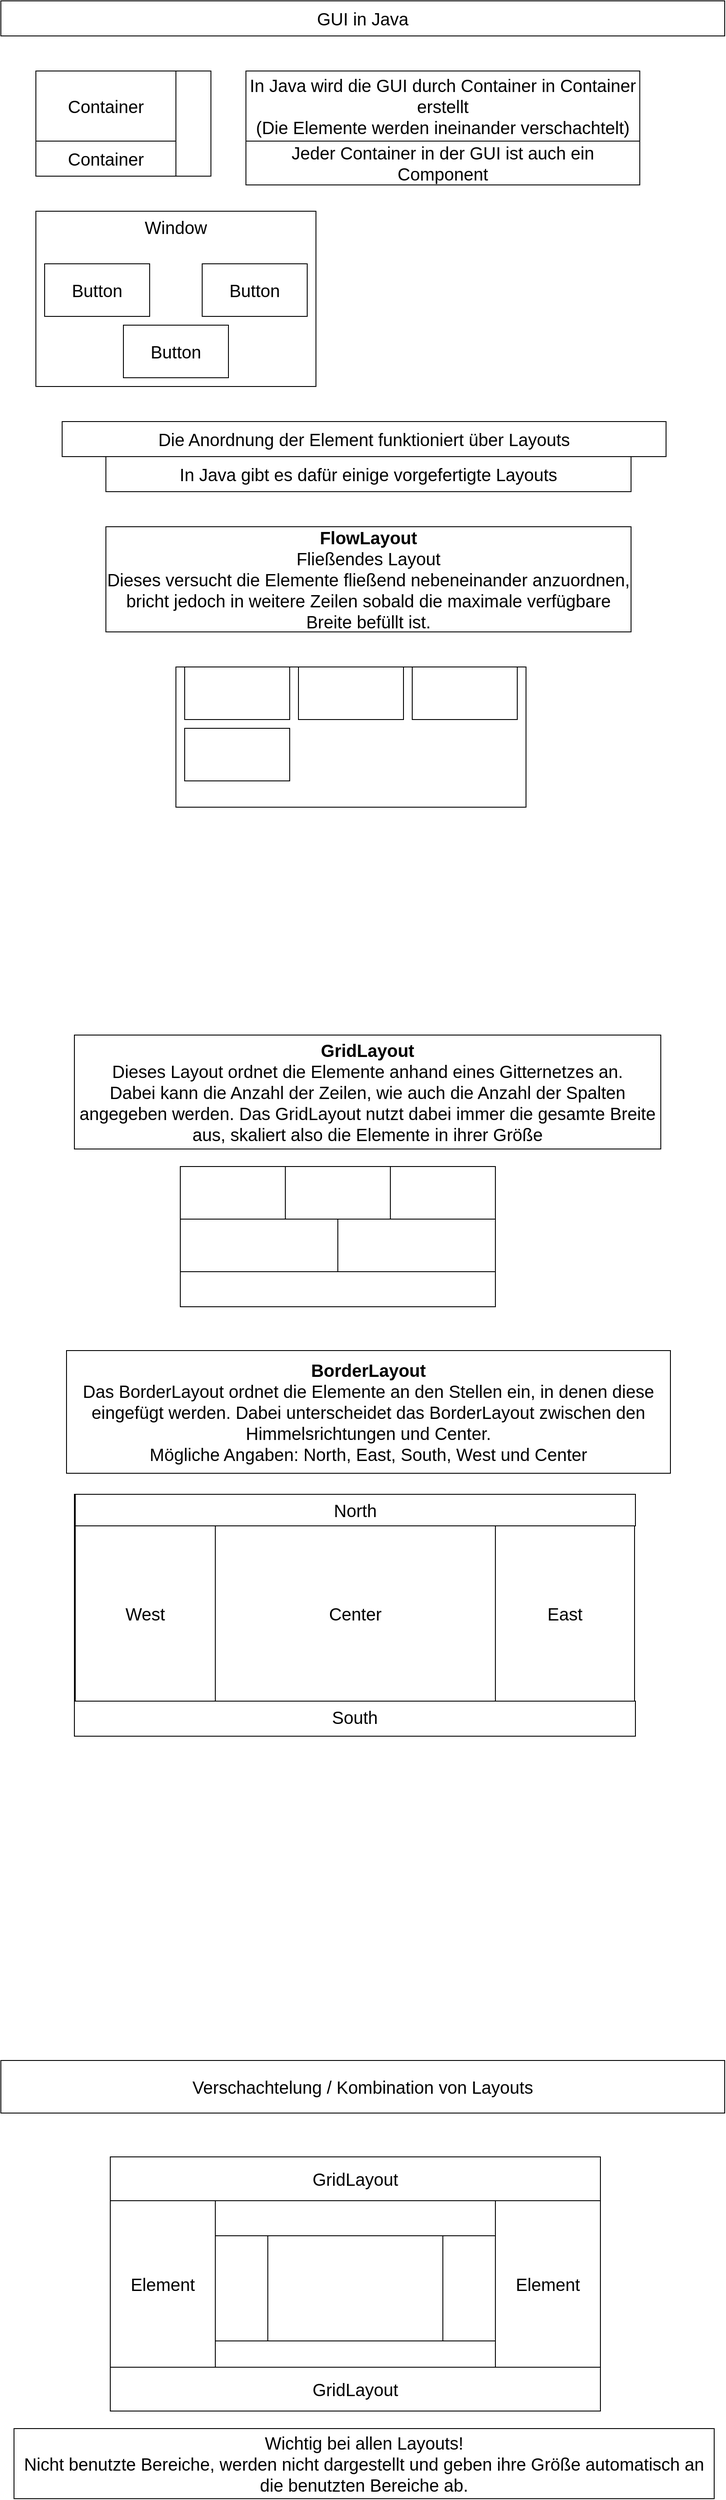 <mxfile version="15.1.3" type="device"><diagram id="EBxrap9ioqftGevvLYQe" name="GUI Allgemein"><mxGraphModel dx="1038" dy="607" grid="1" gridSize="10" guides="1" tooltips="1" connect="1" arrows="1" fold="1" page="1" pageScale="1" pageWidth="827" pageHeight="1169" math="0" shadow="0"><root><mxCell id="0"/><mxCell id="1" parent="0"/><mxCell id="JVY9Pd8q7YwxSUTe0Njr-3" value="" style="rounded=0;whiteSpace=wrap;html=1;fontSize=20;strokeColor=#000000;" vertex="1" parent="1"><mxGeometry x="40" y="80" width="200" height="120" as="geometry"/></mxCell><mxCell id="JVY9Pd8q7YwxSUTe0Njr-1" value="GUI in Java" style="text;html=1;fillColor=none;align=center;verticalAlign=middle;whiteSpace=wrap;rounded=0;fontSize=20;strokeColor=#000000;" vertex="1" parent="1"><mxGeometry width="827" height="40" as="geometry"/></mxCell><mxCell id="JVY9Pd8q7YwxSUTe0Njr-2" value="Container" style="rounded=0;whiteSpace=wrap;html=1;fontSize=20;strokeColor=#000000;" vertex="1" parent="1"><mxGeometry x="40" y="80" width="160" height="80" as="geometry"/></mxCell><mxCell id="JVY9Pd8q7YwxSUTe0Njr-5" value="Container" style="rounded=0;whiteSpace=wrap;html=1;fontSize=20;strokeColor=#000000;" vertex="1" parent="1"><mxGeometry x="40" y="160" width="160" height="40" as="geometry"/></mxCell><mxCell id="JVY9Pd8q7YwxSUTe0Njr-6" value="In Java wird die GUI durch Container in Container erstellt&lt;br&gt;(Die Elemente werden ineinander verschachtelt)" style="text;html=1;fillColor=none;align=center;verticalAlign=middle;whiteSpace=wrap;rounded=0;fontSize=20;strokeColor=#000000;" vertex="1" parent="1"><mxGeometry x="280" y="80" width="450" height="80" as="geometry"/></mxCell><mxCell id="JVY9Pd8q7YwxSUTe0Njr-7" value="Jeder Container in der GUI ist auch ein Component" style="text;html=1;fillColor=none;align=center;verticalAlign=middle;whiteSpace=wrap;rounded=0;fontSize=20;strokeColor=#000000;" vertex="1" parent="1"><mxGeometry x="280" y="160" width="450" height="50" as="geometry"/></mxCell><mxCell id="JVY9Pd8q7YwxSUTe0Njr-8" value="Window" style="rounded=0;whiteSpace=wrap;html=1;fontSize=20;strokeColor=#000000;verticalAlign=top;" vertex="1" parent="1"><mxGeometry x="40" y="240" width="320" height="200" as="geometry"/></mxCell><mxCell id="JVY9Pd8q7YwxSUTe0Njr-9" value="Button" style="rounded=0;whiteSpace=wrap;html=1;fontSize=20;strokeColor=#000000;" vertex="1" parent="1"><mxGeometry x="50" y="300" width="120" height="60" as="geometry"/></mxCell><mxCell id="JVY9Pd8q7YwxSUTe0Njr-10" value="Button" style="rounded=0;whiteSpace=wrap;html=1;fontSize=20;strokeColor=#000000;" vertex="1" parent="1"><mxGeometry x="230" y="300" width="120" height="60" as="geometry"/></mxCell><mxCell id="JVY9Pd8q7YwxSUTe0Njr-11" value="Button" style="rounded=0;whiteSpace=wrap;html=1;fontSize=20;strokeColor=#000000;" vertex="1" parent="1"><mxGeometry x="140" y="370" width="120" height="60" as="geometry"/></mxCell><mxCell id="JVY9Pd8q7YwxSUTe0Njr-12" value="Die Anordnung der Element funktioniert über Layouts" style="text;html=1;fillColor=none;align=center;verticalAlign=middle;whiteSpace=wrap;rounded=0;fontSize=20;strokeColor=#000000;" vertex="1" parent="1"><mxGeometry x="70" y="480" width="690" height="40" as="geometry"/></mxCell><mxCell id="JVY9Pd8q7YwxSUTe0Njr-13" value="In Java gibt es dafür einige vorgefertigte Layouts" style="text;html=1;fillColor=none;align=center;verticalAlign=middle;whiteSpace=wrap;rounded=0;fontSize=20;strokeColor=#000000;" vertex="1" parent="1"><mxGeometry x="120" y="520" width="600" height="40" as="geometry"/></mxCell><mxCell id="JVY9Pd8q7YwxSUTe0Njr-14" value="&lt;b&gt;FlowLayout&lt;/b&gt;&lt;br&gt;Fließendes Layout&lt;br&gt;Dieses versucht die Elemente fließend nebeneinander anzuordnen, bricht jedoch in weitere Zeilen sobald die maximale verfügbare Breite befüllt ist." style="text;html=1;fillColor=none;align=center;verticalAlign=middle;whiteSpace=wrap;rounded=0;fontSize=20;strokeColor=#000000;" vertex="1" parent="1"><mxGeometry x="120" y="600" width="600" height="120" as="geometry"/></mxCell><mxCell id="JVY9Pd8q7YwxSUTe0Njr-15" value="" style="rounded=0;whiteSpace=wrap;html=1;fontSize=20;strokeColor=#000000;verticalAlign=top;" vertex="1" parent="1"><mxGeometry x="200" y="760" width="400" height="160" as="geometry"/></mxCell><mxCell id="JVY9Pd8q7YwxSUTe0Njr-16" value="" style="rounded=0;whiteSpace=wrap;html=1;fontSize=20;strokeColor=#000000;verticalAlign=top;" vertex="1" parent="1"><mxGeometry x="210" y="760" width="120" height="60" as="geometry"/></mxCell><mxCell id="JVY9Pd8q7YwxSUTe0Njr-17" value="" style="rounded=0;whiteSpace=wrap;html=1;fontSize=20;strokeColor=#000000;verticalAlign=top;" vertex="1" parent="1"><mxGeometry x="340" y="760" width="120" height="60" as="geometry"/></mxCell><mxCell id="JVY9Pd8q7YwxSUTe0Njr-18" value="" style="rounded=0;whiteSpace=wrap;html=1;fontSize=20;strokeColor=#000000;verticalAlign=top;" vertex="1" parent="1"><mxGeometry x="470" y="760" width="120" height="60" as="geometry"/></mxCell><mxCell id="JVY9Pd8q7YwxSUTe0Njr-19" value="" style="rounded=0;whiteSpace=wrap;html=1;fontSize=20;strokeColor=#000000;verticalAlign=top;" vertex="1" parent="1"><mxGeometry x="210" y="830" width="120" height="60" as="geometry"/></mxCell><mxCell id="JVY9Pd8q7YwxSUTe0Njr-20" value="&lt;b&gt;GridLayout&lt;/b&gt;&lt;br&gt;Dieses Layout ordnet die Elemente anhand eines Gitternetzes an.&lt;br&gt;Dabei kann die Anzahl der Zeilen, wie auch die Anzahl der Spalten angegeben werden. Das GridLayout nutzt dabei immer die gesamte Breite aus, skaliert also die Elemente in ihrer Größe" style="text;html=1;fillColor=none;align=center;verticalAlign=middle;whiteSpace=wrap;rounded=0;fontSize=20;strokeColor=#000000;" vertex="1" parent="1"><mxGeometry x="84" y="1180" width="670" height="130" as="geometry"/></mxCell><mxCell id="JVY9Pd8q7YwxSUTe0Njr-22" value="" style="rounded=0;whiteSpace=wrap;html=1;fontSize=20;strokeColor=#000000;verticalAlign=top;" vertex="1" parent="1"><mxGeometry x="205" y="1330" width="360" height="160" as="geometry"/></mxCell><mxCell id="JVY9Pd8q7YwxSUTe0Njr-23" value="" style="rounded=0;whiteSpace=wrap;html=1;fontSize=20;strokeColor=#000000;verticalAlign=top;" vertex="1" parent="1"><mxGeometry x="205" y="1330" width="120" height="60" as="geometry"/></mxCell><mxCell id="JVY9Pd8q7YwxSUTe0Njr-24" value="" style="rounded=0;whiteSpace=wrap;html=1;fontSize=20;strokeColor=#000000;verticalAlign=top;" vertex="1" parent="1"><mxGeometry x="325" y="1330" width="120" height="60" as="geometry"/></mxCell><mxCell id="JVY9Pd8q7YwxSUTe0Njr-25" value="" style="rounded=0;whiteSpace=wrap;html=1;fontSize=20;strokeColor=#000000;verticalAlign=top;" vertex="1" parent="1"><mxGeometry x="445" y="1330" width="120" height="60" as="geometry"/></mxCell><mxCell id="JVY9Pd8q7YwxSUTe0Njr-26" value="" style="rounded=0;whiteSpace=wrap;html=1;fontSize=20;strokeColor=#000000;verticalAlign=top;" vertex="1" parent="1"><mxGeometry x="205" y="1390" width="180" height="60" as="geometry"/></mxCell><mxCell id="JVY9Pd8q7YwxSUTe0Njr-27" value="" style="rounded=0;whiteSpace=wrap;html=1;fontSize=20;strokeColor=#000000;verticalAlign=top;" vertex="1" parent="1"><mxGeometry x="385" y="1390" width="180" height="60" as="geometry"/></mxCell><mxCell id="JVY9Pd8q7YwxSUTe0Njr-28" value="&lt;b&gt;BorderLayout&lt;/b&gt;&lt;br&gt;Das BorderLayout ordnet die Elemente an den Stellen ein, in denen diese eingefügt werden. Dabei unterscheidet das BorderLayout zwischen den Himmelsrichtungen und Center.&lt;br&gt;Mögliche Angaben: North, East, South, West und Center" style="text;html=1;fillColor=none;align=center;verticalAlign=middle;whiteSpace=wrap;rounded=0;fontSize=20;strokeColor=#000000;" vertex="1" parent="1"><mxGeometry x="75" y="1540" width="690" height="140" as="geometry"/></mxCell><mxCell id="JVY9Pd8q7YwxSUTe0Njr-29" value="" style="rounded=0;whiteSpace=wrap;html=1;fontSize=20;strokeColor=#000000;verticalAlign=top;" vertex="1" parent="1"><mxGeometry x="84" y="1704" width="640" height="276" as="geometry"/></mxCell><mxCell id="JVY9Pd8q7YwxSUTe0Njr-30" value="North" style="rounded=0;whiteSpace=wrap;html=1;fontSize=20;strokeColor=#000000;verticalAlign=top;" vertex="1" parent="1"><mxGeometry x="85" y="1704" width="640" height="36" as="geometry"/></mxCell><mxCell id="JVY9Pd8q7YwxSUTe0Njr-31" value="South" style="rounded=0;whiteSpace=wrap;html=1;fontSize=20;strokeColor=#000000;verticalAlign=top;" vertex="1" parent="1"><mxGeometry x="84" y="1940" width="641" height="40" as="geometry"/></mxCell><mxCell id="JVY9Pd8q7YwxSUTe0Njr-32" value="West" style="rounded=0;whiteSpace=wrap;html=1;fontSize=20;strokeColor=#000000;verticalAlign=middle;" vertex="1" parent="1"><mxGeometry x="85" y="1740" width="160" height="200" as="geometry"/></mxCell><mxCell id="JVY9Pd8q7YwxSUTe0Njr-33" value="East" style="rounded=0;whiteSpace=wrap;html=1;fontSize=20;strokeColor=#000000;verticalAlign=middle;" vertex="1" parent="1"><mxGeometry x="565" y="1740" width="159" height="200" as="geometry"/></mxCell><mxCell id="JVY9Pd8q7YwxSUTe0Njr-34" value="Center" style="rounded=0;whiteSpace=wrap;html=1;fontSize=20;strokeColor=#000000;verticalAlign=middle;" vertex="1" parent="1"><mxGeometry x="245" y="1740" width="320" height="200" as="geometry"/></mxCell><mxCell id="JVY9Pd8q7YwxSUTe0Njr-35" value="Verschachtelung / Kombination von Layouts" style="text;html=1;fillColor=none;align=center;verticalAlign=middle;whiteSpace=wrap;rounded=0;fontSize=20;strokeColor=#000000;" vertex="1" parent="1"><mxGeometry y="2350" width="827" height="60" as="geometry"/></mxCell><mxCell id="JVY9Pd8q7YwxSUTe0Njr-36" value="" style="rounded=0;whiteSpace=wrap;html=1;fontSize=20;strokeColor=#000000;verticalAlign=middle;" vertex="1" parent="1"><mxGeometry x="125" y="2460" width="560" height="290" as="geometry"/></mxCell><mxCell id="JVY9Pd8q7YwxSUTe0Njr-37" value="GridLayout" style="rounded=0;whiteSpace=wrap;html=1;fontSize=20;strokeColor=#000000;verticalAlign=middle;" vertex="1" parent="1"><mxGeometry x="125" y="2460" width="560" height="50" as="geometry"/></mxCell><mxCell id="JVY9Pd8q7YwxSUTe0Njr-38" value="GridLayout" style="rounded=0;whiteSpace=wrap;html=1;fontSize=20;strokeColor=#000000;verticalAlign=middle;" vertex="1" parent="1"><mxGeometry x="125" y="2700" width="560" height="50" as="geometry"/></mxCell><mxCell id="JVY9Pd8q7YwxSUTe0Njr-39" value="Element" style="rounded=0;whiteSpace=wrap;html=1;fontSize=20;strokeColor=#000000;verticalAlign=middle;" vertex="1" parent="1"><mxGeometry x="125" y="2510" width="120" height="190" as="geometry"/></mxCell><mxCell id="JVY9Pd8q7YwxSUTe0Njr-40" value="Element" style="rounded=0;whiteSpace=wrap;html=1;fontSize=20;strokeColor=#000000;verticalAlign=middle;" vertex="1" parent="1"><mxGeometry x="565" y="2510" width="120" height="190" as="geometry"/></mxCell><mxCell id="JVY9Pd8q7YwxSUTe0Njr-49" value="" style="rounded=0;whiteSpace=wrap;html=1;fontSize=20;strokeColor=#000000;verticalAlign=middle;" vertex="1" parent="1"><mxGeometry x="255" y="2510" width="310" height="190" as="geometry"/></mxCell><mxCell id="JVY9Pd8q7YwxSUTe0Njr-50" value="" style="rounded=0;whiteSpace=wrap;html=1;fontSize=20;strokeColor=#000000;verticalAlign=middle;" vertex="1" parent="1"><mxGeometry x="245" y="2510" width="320" height="40" as="geometry"/></mxCell><mxCell id="JVY9Pd8q7YwxSUTe0Njr-51" value="" style="rounded=0;whiteSpace=wrap;html=1;fontSize=20;strokeColor=#000000;verticalAlign=middle;" vertex="1" parent="1"><mxGeometry x="245" y="2670" width="320" height="30" as="geometry"/></mxCell><mxCell id="JVY9Pd8q7YwxSUTe0Njr-52" value="" style="rounded=0;whiteSpace=wrap;html=1;fontSize=20;strokeColor=#000000;verticalAlign=middle;" vertex="1" parent="1"><mxGeometry x="245" y="2550" width="60" height="120" as="geometry"/></mxCell><mxCell id="JVY9Pd8q7YwxSUTe0Njr-53" value="" style="rounded=0;whiteSpace=wrap;html=1;fontSize=20;strokeColor=#000000;verticalAlign=middle;" vertex="1" parent="1"><mxGeometry x="505" y="2550" width="60" height="120" as="geometry"/></mxCell><mxCell id="JVY9Pd8q7YwxSUTe0Njr-54" value="Wichtig bei allen Layouts!&lt;br&gt;Nicht benutzte Bereiche, werden nicht dargestellt und geben ihre Größe automatisch an die benutzten Bereiche ab." style="text;html=1;fillColor=none;align=center;verticalAlign=middle;whiteSpace=wrap;rounded=0;fontSize=20;strokeColor=#000000;" vertex="1" parent="1"><mxGeometry x="15" y="2770" width="800" height="80" as="geometry"/></mxCell></root></mxGraphModel></diagram></mxfile>